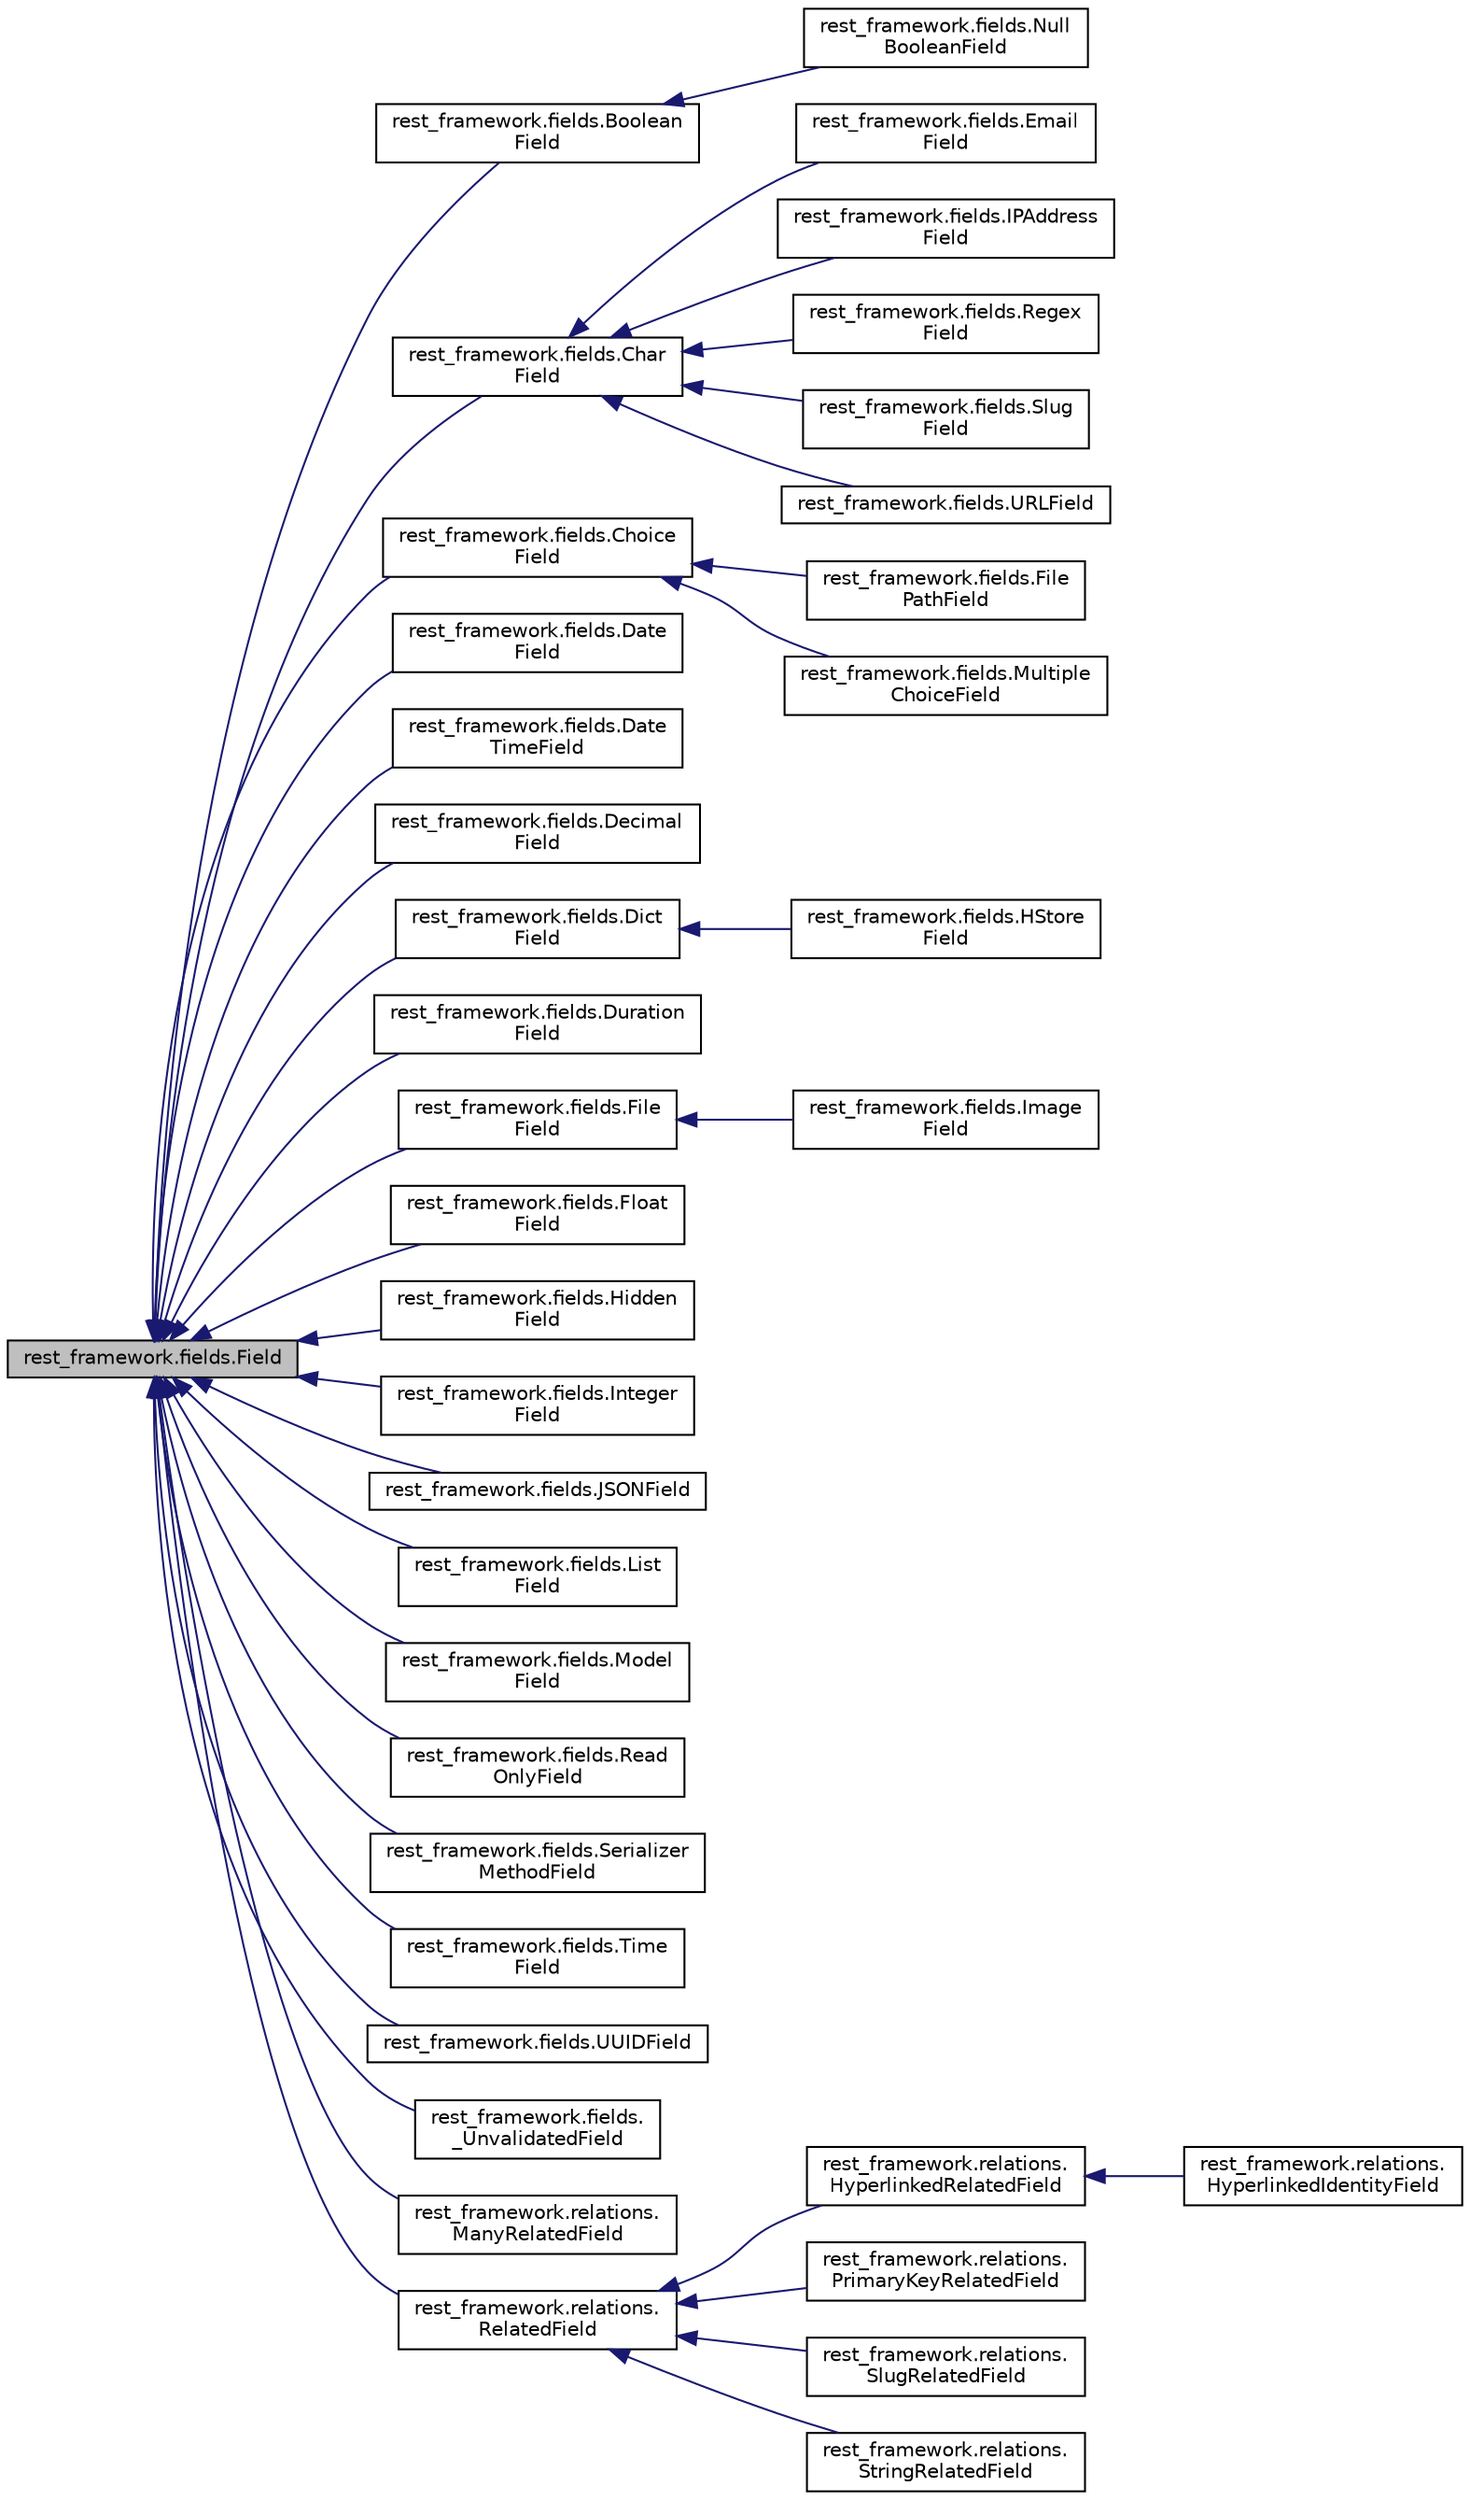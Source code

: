 digraph "rest_framework.fields.Field"
{
 // LATEX_PDF_SIZE
  edge [fontname="Helvetica",fontsize="10",labelfontname="Helvetica",labelfontsize="10"];
  node [fontname="Helvetica",fontsize="10",shape=record];
  rankdir="LR";
  Node1 [label="rest_framework.fields.Field",height=0.2,width=0.4,color="black", fillcolor="grey75", style="filled", fontcolor="black",tooltip=" "];
  Node1 -> Node2 [dir="back",color="midnightblue",fontsize="10",style="solid",fontname="Helvetica"];
  Node2 [label="rest_framework.fields.Boolean\lField",height=0.2,width=0.4,color="black", fillcolor="white", style="filled",URL="$classrest__framework_1_1fields_1_1_boolean_field.html",tooltip=" "];
  Node2 -> Node3 [dir="back",color="midnightblue",fontsize="10",style="solid",fontname="Helvetica"];
  Node3 [label="rest_framework.fields.Null\lBooleanField",height=0.2,width=0.4,color="black", fillcolor="white", style="filled",URL="$classrest__framework_1_1fields_1_1_null_boolean_field.html",tooltip=" "];
  Node1 -> Node4 [dir="back",color="midnightblue",fontsize="10",style="solid",fontname="Helvetica"];
  Node4 [label="rest_framework.fields.Char\lField",height=0.2,width=0.4,color="black", fillcolor="white", style="filled",URL="$classrest__framework_1_1fields_1_1_char_field.html",tooltip=" "];
  Node4 -> Node5 [dir="back",color="midnightblue",fontsize="10",style="solid",fontname="Helvetica"];
  Node5 [label="rest_framework.fields.Email\lField",height=0.2,width=0.4,color="black", fillcolor="white", style="filled",URL="$classrest__framework_1_1fields_1_1_email_field.html",tooltip=" "];
  Node4 -> Node6 [dir="back",color="midnightblue",fontsize="10",style="solid",fontname="Helvetica"];
  Node6 [label="rest_framework.fields.IPAddress\lField",height=0.2,width=0.4,color="black", fillcolor="white", style="filled",URL="$classrest__framework_1_1fields_1_1_i_p_address_field.html",tooltip=" "];
  Node4 -> Node7 [dir="back",color="midnightblue",fontsize="10",style="solid",fontname="Helvetica"];
  Node7 [label="rest_framework.fields.Regex\lField",height=0.2,width=0.4,color="black", fillcolor="white", style="filled",URL="$classrest__framework_1_1fields_1_1_regex_field.html",tooltip=" "];
  Node4 -> Node8 [dir="back",color="midnightblue",fontsize="10",style="solid",fontname="Helvetica"];
  Node8 [label="rest_framework.fields.Slug\lField",height=0.2,width=0.4,color="black", fillcolor="white", style="filled",URL="$classrest__framework_1_1fields_1_1_slug_field.html",tooltip=" "];
  Node4 -> Node9 [dir="back",color="midnightblue",fontsize="10",style="solid",fontname="Helvetica"];
  Node9 [label="rest_framework.fields.URLField",height=0.2,width=0.4,color="black", fillcolor="white", style="filled",URL="$classrest__framework_1_1fields_1_1_u_r_l_field.html",tooltip=" "];
  Node1 -> Node10 [dir="back",color="midnightblue",fontsize="10",style="solid",fontname="Helvetica"];
  Node10 [label="rest_framework.fields.Choice\lField",height=0.2,width=0.4,color="black", fillcolor="white", style="filled",URL="$classrest__framework_1_1fields_1_1_choice_field.html",tooltip=" "];
  Node10 -> Node11 [dir="back",color="midnightblue",fontsize="10",style="solid",fontname="Helvetica"];
  Node11 [label="rest_framework.fields.File\lPathField",height=0.2,width=0.4,color="black", fillcolor="white", style="filled",URL="$classrest__framework_1_1fields_1_1_file_path_field.html",tooltip=" "];
  Node10 -> Node12 [dir="back",color="midnightblue",fontsize="10",style="solid",fontname="Helvetica"];
  Node12 [label="rest_framework.fields.Multiple\lChoiceField",height=0.2,width=0.4,color="black", fillcolor="white", style="filled",URL="$classrest__framework_1_1fields_1_1_multiple_choice_field.html",tooltip=" "];
  Node1 -> Node13 [dir="back",color="midnightblue",fontsize="10",style="solid",fontname="Helvetica"];
  Node13 [label="rest_framework.fields.Date\lField",height=0.2,width=0.4,color="black", fillcolor="white", style="filled",URL="$classrest__framework_1_1fields_1_1_date_field.html",tooltip=" "];
  Node1 -> Node14 [dir="back",color="midnightblue",fontsize="10",style="solid",fontname="Helvetica"];
  Node14 [label="rest_framework.fields.Date\lTimeField",height=0.2,width=0.4,color="black", fillcolor="white", style="filled",URL="$classrest__framework_1_1fields_1_1_date_time_field.html",tooltip=" "];
  Node1 -> Node15 [dir="back",color="midnightblue",fontsize="10",style="solid",fontname="Helvetica"];
  Node15 [label="rest_framework.fields.Decimal\lField",height=0.2,width=0.4,color="black", fillcolor="white", style="filled",URL="$classrest__framework_1_1fields_1_1_decimal_field.html",tooltip=" "];
  Node1 -> Node16 [dir="back",color="midnightblue",fontsize="10",style="solid",fontname="Helvetica"];
  Node16 [label="rest_framework.fields.Dict\lField",height=0.2,width=0.4,color="black", fillcolor="white", style="filled",URL="$classrest__framework_1_1fields_1_1_dict_field.html",tooltip=" "];
  Node16 -> Node17 [dir="back",color="midnightblue",fontsize="10",style="solid",fontname="Helvetica"];
  Node17 [label="rest_framework.fields.HStore\lField",height=0.2,width=0.4,color="black", fillcolor="white", style="filled",URL="$classrest__framework_1_1fields_1_1_h_store_field.html",tooltip=" "];
  Node1 -> Node18 [dir="back",color="midnightblue",fontsize="10",style="solid",fontname="Helvetica"];
  Node18 [label="rest_framework.fields.Duration\lField",height=0.2,width=0.4,color="black", fillcolor="white", style="filled",URL="$classrest__framework_1_1fields_1_1_duration_field.html",tooltip=" "];
  Node1 -> Node19 [dir="back",color="midnightblue",fontsize="10",style="solid",fontname="Helvetica"];
  Node19 [label="rest_framework.fields.File\lField",height=0.2,width=0.4,color="black", fillcolor="white", style="filled",URL="$classrest__framework_1_1fields_1_1_file_field.html",tooltip=" "];
  Node19 -> Node20 [dir="back",color="midnightblue",fontsize="10",style="solid",fontname="Helvetica"];
  Node20 [label="rest_framework.fields.Image\lField",height=0.2,width=0.4,color="black", fillcolor="white", style="filled",URL="$classrest__framework_1_1fields_1_1_image_field.html",tooltip=" "];
  Node1 -> Node21 [dir="back",color="midnightblue",fontsize="10",style="solid",fontname="Helvetica"];
  Node21 [label="rest_framework.fields.Float\lField",height=0.2,width=0.4,color="black", fillcolor="white", style="filled",URL="$classrest__framework_1_1fields_1_1_float_field.html",tooltip=" "];
  Node1 -> Node22 [dir="back",color="midnightblue",fontsize="10",style="solid",fontname="Helvetica"];
  Node22 [label="rest_framework.fields.Hidden\lField",height=0.2,width=0.4,color="black", fillcolor="white", style="filled",URL="$classrest__framework_1_1fields_1_1_hidden_field.html",tooltip=" "];
  Node1 -> Node23 [dir="back",color="midnightblue",fontsize="10",style="solid",fontname="Helvetica"];
  Node23 [label="rest_framework.fields.Integer\lField",height=0.2,width=0.4,color="black", fillcolor="white", style="filled",URL="$classrest__framework_1_1fields_1_1_integer_field.html",tooltip=" "];
  Node1 -> Node24 [dir="back",color="midnightblue",fontsize="10",style="solid",fontname="Helvetica"];
  Node24 [label="rest_framework.fields.JSONField",height=0.2,width=0.4,color="black", fillcolor="white", style="filled",URL="$classrest__framework_1_1fields_1_1_j_s_o_n_field.html",tooltip=" "];
  Node1 -> Node25 [dir="back",color="midnightblue",fontsize="10",style="solid",fontname="Helvetica"];
  Node25 [label="rest_framework.fields.List\lField",height=0.2,width=0.4,color="black", fillcolor="white", style="filled",URL="$classrest__framework_1_1fields_1_1_list_field.html",tooltip=" "];
  Node1 -> Node26 [dir="back",color="midnightblue",fontsize="10",style="solid",fontname="Helvetica"];
  Node26 [label="rest_framework.fields.Model\lField",height=0.2,width=0.4,color="black", fillcolor="white", style="filled",URL="$classrest__framework_1_1fields_1_1_model_field.html",tooltip=" "];
  Node1 -> Node27 [dir="back",color="midnightblue",fontsize="10",style="solid",fontname="Helvetica"];
  Node27 [label="rest_framework.fields.Read\lOnlyField",height=0.2,width=0.4,color="black", fillcolor="white", style="filled",URL="$classrest__framework_1_1fields_1_1_read_only_field.html",tooltip=" "];
  Node1 -> Node28 [dir="back",color="midnightblue",fontsize="10",style="solid",fontname="Helvetica"];
  Node28 [label="rest_framework.fields.Serializer\lMethodField",height=0.2,width=0.4,color="black", fillcolor="white", style="filled",URL="$classrest__framework_1_1fields_1_1_serializer_method_field.html",tooltip=" "];
  Node1 -> Node29 [dir="back",color="midnightblue",fontsize="10",style="solid",fontname="Helvetica"];
  Node29 [label="rest_framework.fields.Time\lField",height=0.2,width=0.4,color="black", fillcolor="white", style="filled",URL="$classrest__framework_1_1fields_1_1_time_field.html",tooltip=" "];
  Node1 -> Node30 [dir="back",color="midnightblue",fontsize="10",style="solid",fontname="Helvetica"];
  Node30 [label="rest_framework.fields.UUIDField",height=0.2,width=0.4,color="black", fillcolor="white", style="filled",URL="$classrest__framework_1_1fields_1_1_u_u_i_d_field.html",tooltip=" "];
  Node1 -> Node31 [dir="back",color="midnightblue",fontsize="10",style="solid",fontname="Helvetica"];
  Node31 [label="rest_framework.fields.\l_UnvalidatedField",height=0.2,width=0.4,color="black", fillcolor="white", style="filled",URL="$classrest__framework_1_1fields_1_1___unvalidated_field.html",tooltip=" "];
  Node1 -> Node32 [dir="back",color="midnightblue",fontsize="10",style="solid",fontname="Helvetica"];
  Node32 [label="rest_framework.relations.\lManyRelatedField",height=0.2,width=0.4,color="black", fillcolor="white", style="filled",URL="$classrest__framework_1_1relations_1_1_many_related_field.html",tooltip=" "];
  Node1 -> Node33 [dir="back",color="midnightblue",fontsize="10",style="solid",fontname="Helvetica"];
  Node33 [label="rest_framework.relations.\lRelatedField",height=0.2,width=0.4,color="black", fillcolor="white", style="filled",URL="$classrest__framework_1_1relations_1_1_related_field.html",tooltip=" "];
  Node33 -> Node34 [dir="back",color="midnightblue",fontsize="10",style="solid",fontname="Helvetica"];
  Node34 [label="rest_framework.relations.\lHyperlinkedRelatedField",height=0.2,width=0.4,color="black", fillcolor="white", style="filled",URL="$classrest__framework_1_1relations_1_1_hyperlinked_related_field.html",tooltip=" "];
  Node34 -> Node35 [dir="back",color="midnightblue",fontsize="10",style="solid",fontname="Helvetica"];
  Node35 [label="rest_framework.relations.\lHyperlinkedIdentityField",height=0.2,width=0.4,color="black", fillcolor="white", style="filled",URL="$classrest__framework_1_1relations_1_1_hyperlinked_identity_field.html",tooltip=" "];
  Node33 -> Node36 [dir="back",color="midnightblue",fontsize="10",style="solid",fontname="Helvetica"];
  Node36 [label="rest_framework.relations.\lPrimaryKeyRelatedField",height=0.2,width=0.4,color="black", fillcolor="white", style="filled",URL="$classrest__framework_1_1relations_1_1_primary_key_related_field.html",tooltip=" "];
  Node33 -> Node37 [dir="back",color="midnightblue",fontsize="10",style="solid",fontname="Helvetica"];
  Node37 [label="rest_framework.relations.\lSlugRelatedField",height=0.2,width=0.4,color="black", fillcolor="white", style="filled",URL="$classrest__framework_1_1relations_1_1_slug_related_field.html",tooltip=" "];
  Node33 -> Node38 [dir="back",color="midnightblue",fontsize="10",style="solid",fontname="Helvetica"];
  Node38 [label="rest_framework.relations.\lStringRelatedField",height=0.2,width=0.4,color="black", fillcolor="white", style="filled",URL="$classrest__framework_1_1relations_1_1_string_related_field.html",tooltip=" "];
}
